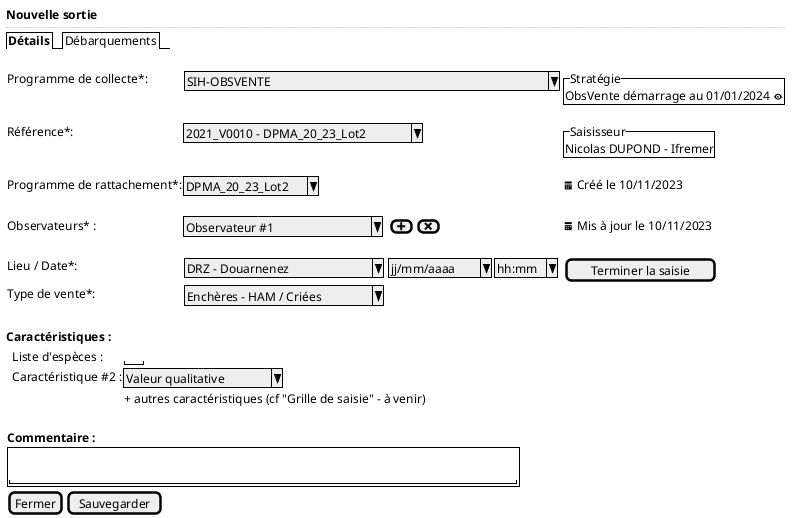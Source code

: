 @startsalt
{
  <b>Nouvelle sortie
  ..
  {/ <b>Détails | Débarquements }
  .
  {

      Programme de collecte*:    | { ^SIH-OBSVENTE                                 ^ } | * | {^"Stratégie"
                                                                                              ObsVente démarrage au 01/01/2024 <&eye> }

      Référence*: | ^2021_V0010 - DPMA_20_23_Lot2^ | * | {^"Saisisseur"
                                                          Nicolas DUPOND - Ifremer  }

      Programme de rattachement*: | ^DPMA_20_23_Lot2^ | * | <&calendar> Créé le 10/11/2023
      .
      Observateurs* :            | ^ Observateur #1        ^ | { [<&plus>] | [<&x>] } | <&calendar> Mis à jour le 10/11/2023
      .
      Lieu / Date*:     | { ^DRZ - Douarnenez       ^ } | { ^ jj/mm/aaaa^  |  ^ hh:mm^ } | [Terminer la saisie]
      Type de vente*:   | { ^Enchères - HAM / Criées^}
      .
  }

  <b>Caractéristiques :

  {
      . | Liste d'espèces :      | "  "
      . | Caractéristique #2 :  | ^Valeur qualitative^
      . | .                     | + autres caractéristiques (cf "Grille de saisie" - à venir)
      . | .
  }

  {
     <b>Commentaire :

     {+ .
        "                                                               "
     }
  }

  { [Fermer] | [Sauvegarder] }
}
@endsalt
